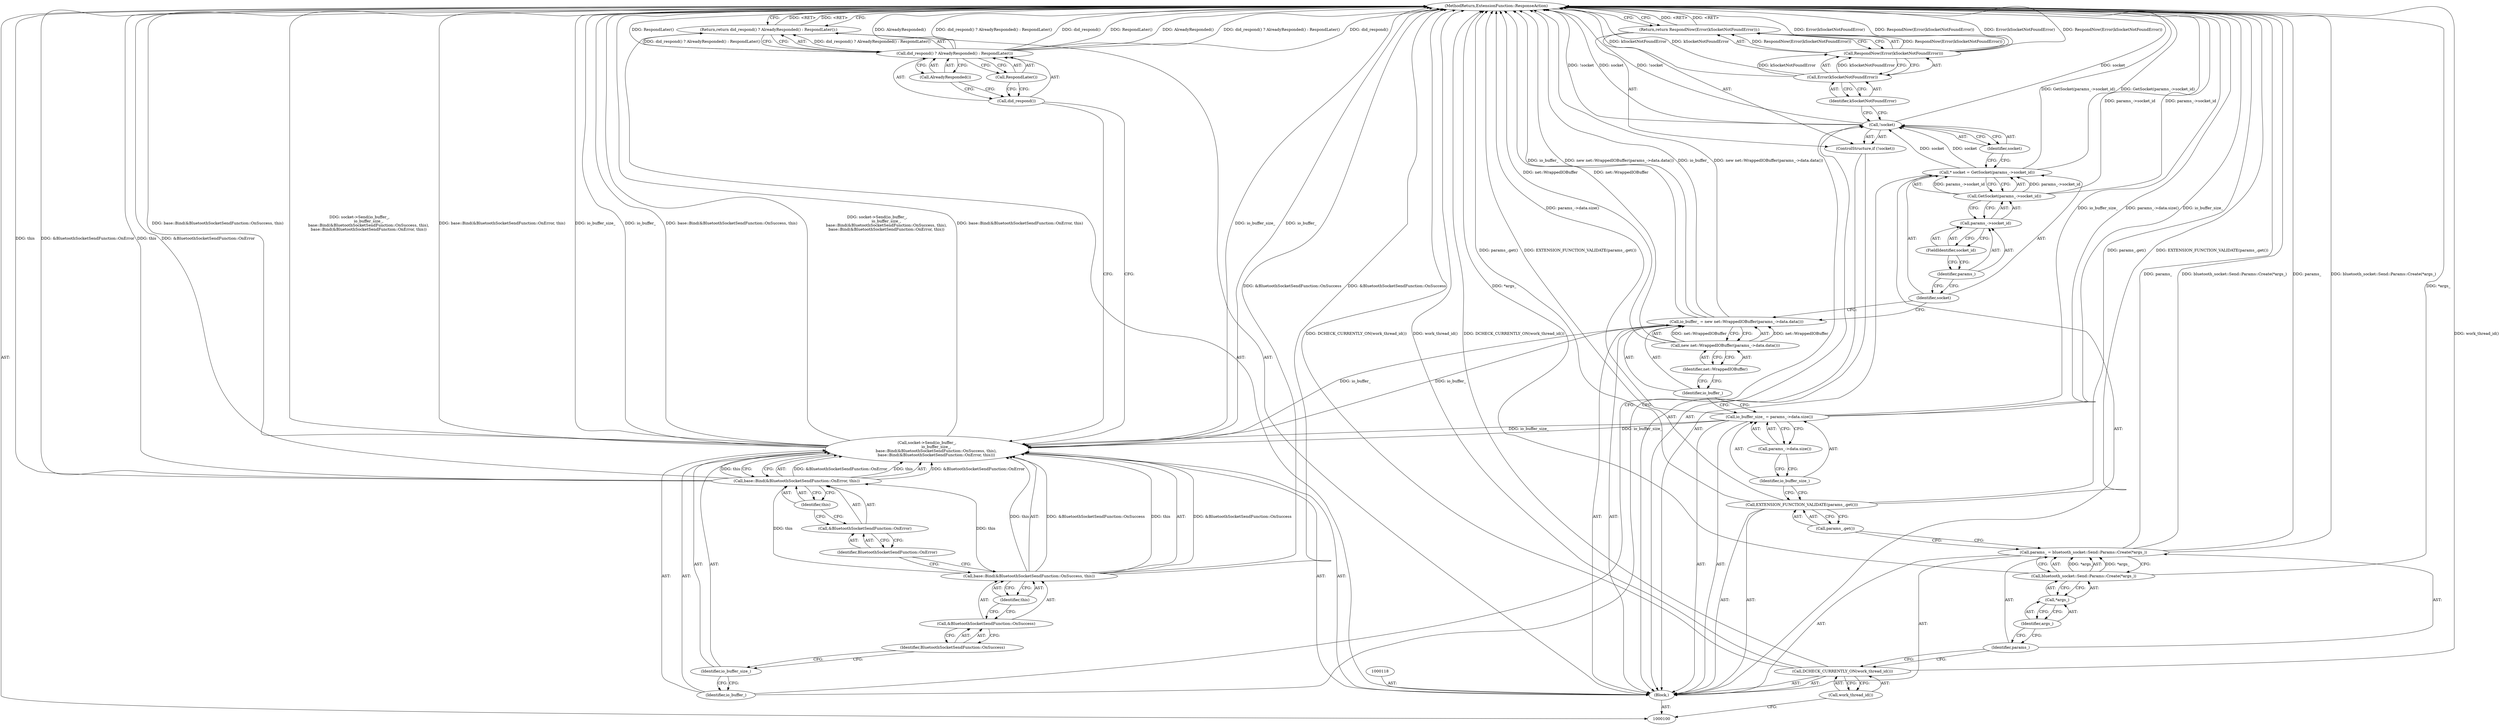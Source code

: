 digraph "0_Chrome_c5c6320f80159dc41dffc3cfbf0298925c7dcf1b" {
"1000148" [label="(MethodReturn,ExtensionFunction::ResponseAction)"];
"1000101" [label="(Block,)"];
"1000119" [label="(Call,* socket = GetSocket(params_->socket_id))"];
"1000120" [label="(Identifier,socket)"];
"1000121" [label="(Call,GetSocket(params_->socket_id))"];
"1000122" [label="(Call,params_->socket_id)"];
"1000123" [label="(Identifier,params_)"];
"1000124" [label="(FieldIdentifier,socket_id)"];
"1000125" [label="(ControlStructure,if (!socket))"];
"1000126" [label="(Call,!socket)"];
"1000127" [label="(Identifier,socket)"];
"1000129" [label="(Call,RespondNow(Error(kSocketNotFoundError)))"];
"1000130" [label="(Call,Error(kSocketNotFoundError))"];
"1000131" [label="(Identifier,kSocketNotFoundError)"];
"1000128" [label="(Return,return RespondNow(Error(kSocketNotFoundError));)"];
"1000133" [label="(Identifier,io_buffer_)"];
"1000132" [label="(Call,socket->Send(io_buffer_,\n               io_buffer_size_,\n               base::Bind(&BluetoothSocketSendFunction::OnSuccess, this),\n               base::Bind(&BluetoothSocketSendFunction::OnError, this)))"];
"1000134" [label="(Identifier,io_buffer_size_)"];
"1000135" [label="(Call,base::Bind(&BluetoothSocketSendFunction::OnSuccess, this))"];
"1000136" [label="(Call,&BluetoothSocketSendFunction::OnSuccess)"];
"1000137" [label="(Identifier,BluetoothSocketSendFunction::OnSuccess)"];
"1000138" [label="(Identifier,this)"];
"1000139" [label="(Call,base::Bind(&BluetoothSocketSendFunction::OnError, this))"];
"1000140" [label="(Call,&BluetoothSocketSendFunction::OnError)"];
"1000141" [label="(Identifier,BluetoothSocketSendFunction::OnError)"];
"1000142" [label="(Identifier,this)"];
"1000143" [label="(Return,return did_respond() ? AlreadyResponded() : RespondLater();)"];
"1000146" [label="(Call,AlreadyResponded())"];
"1000147" [label="(Call,RespondLater())"];
"1000144" [label="(Call,did_respond() ? AlreadyResponded() : RespondLater())"];
"1000145" [label="(Call,did_respond())"];
"1000103" [label="(Call,work_thread_id())"];
"1000102" [label="(Call,DCHECK_CURRENTLY_ON(work_thread_id()))"];
"1000106" [label="(Call,bluetooth_socket::Send::Params::Create(*args_))"];
"1000104" [label="(Call,params_ = bluetooth_socket::Send::Params::Create(*args_))"];
"1000105" [label="(Identifier,params_)"];
"1000107" [label="(Call,*args_)"];
"1000108" [label="(Identifier,args_)"];
"1000109" [label="(Call,EXTENSION_FUNCTION_VALIDATE(params_.get()))"];
"1000110" [label="(Call,params_.get())"];
"1000111" [label="(Call,io_buffer_size_ = params_->data.size())"];
"1000112" [label="(Identifier,io_buffer_size_)"];
"1000113" [label="(Call,params_->data.size())"];
"1000116" [label="(Call,new net::WrappedIOBuffer(params_->data.data()))"];
"1000117" [label="(Identifier,net::WrappedIOBuffer)"];
"1000114" [label="(Call,io_buffer_ = new net::WrappedIOBuffer(params_->data.data()))"];
"1000115" [label="(Identifier,io_buffer_)"];
"1000148" -> "1000100"  [label="AST: "];
"1000148" -> "1000128"  [label="CFG: "];
"1000148" -> "1000143"  [label="CFG: "];
"1000116" -> "1000148"  [label="DDG: net::WrappedIOBuffer"];
"1000139" -> "1000148"  [label="DDG: this"];
"1000139" -> "1000148"  [label="DDG: &BluetoothSocketSendFunction::OnError"];
"1000106" -> "1000148"  [label="DDG: *args_"];
"1000104" -> "1000148"  [label="DDG: params_"];
"1000104" -> "1000148"  [label="DDG: bluetooth_socket::Send::Params::Create(*args_)"];
"1000126" -> "1000148"  [label="DDG: socket"];
"1000126" -> "1000148"  [label="DDG: !socket"];
"1000144" -> "1000148"  [label="DDG: AlreadyResponded()"];
"1000144" -> "1000148"  [label="DDG: did_respond() ? AlreadyResponded() : RespondLater()"];
"1000144" -> "1000148"  [label="DDG: did_respond()"];
"1000144" -> "1000148"  [label="DDG: RespondLater()"];
"1000130" -> "1000148"  [label="DDG: kSocketNotFoundError"];
"1000129" -> "1000148"  [label="DDG: Error(kSocketNotFoundError)"];
"1000129" -> "1000148"  [label="DDG: RespondNow(Error(kSocketNotFoundError))"];
"1000132" -> "1000148"  [label="DDG: socket->Send(io_buffer_,\n               io_buffer_size_,\n               base::Bind(&BluetoothSocketSendFunction::OnSuccess, this),\n               base::Bind(&BluetoothSocketSendFunction::OnError, this))"];
"1000132" -> "1000148"  [label="DDG: base::Bind(&BluetoothSocketSendFunction::OnError, this)"];
"1000132" -> "1000148"  [label="DDG: io_buffer_size_"];
"1000132" -> "1000148"  [label="DDG: io_buffer_"];
"1000132" -> "1000148"  [label="DDG: base::Bind(&BluetoothSocketSendFunction::OnSuccess, this)"];
"1000102" -> "1000148"  [label="DDG: work_thread_id()"];
"1000102" -> "1000148"  [label="DDG: DCHECK_CURRENTLY_ON(work_thread_id())"];
"1000114" -> "1000148"  [label="DDG: io_buffer_"];
"1000114" -> "1000148"  [label="DDG: new net::WrappedIOBuffer(params_->data.data())"];
"1000119" -> "1000148"  [label="DDG: GetSocket(params_->socket_id)"];
"1000111" -> "1000148"  [label="DDG: io_buffer_size_"];
"1000111" -> "1000148"  [label="DDG: params_->data.size()"];
"1000109" -> "1000148"  [label="DDG: params_.get()"];
"1000109" -> "1000148"  [label="DDG: EXTENSION_FUNCTION_VALIDATE(params_.get())"];
"1000135" -> "1000148"  [label="DDG: &BluetoothSocketSendFunction::OnSuccess"];
"1000121" -> "1000148"  [label="DDG: params_->socket_id"];
"1000143" -> "1000148"  [label="DDG: <RET>"];
"1000128" -> "1000148"  [label="DDG: <RET>"];
"1000101" -> "1000100"  [label="AST: "];
"1000102" -> "1000101"  [label="AST: "];
"1000104" -> "1000101"  [label="AST: "];
"1000109" -> "1000101"  [label="AST: "];
"1000111" -> "1000101"  [label="AST: "];
"1000114" -> "1000101"  [label="AST: "];
"1000118" -> "1000101"  [label="AST: "];
"1000119" -> "1000101"  [label="AST: "];
"1000125" -> "1000101"  [label="AST: "];
"1000132" -> "1000101"  [label="AST: "];
"1000143" -> "1000101"  [label="AST: "];
"1000119" -> "1000101"  [label="AST: "];
"1000119" -> "1000121"  [label="CFG: "];
"1000120" -> "1000119"  [label="AST: "];
"1000121" -> "1000119"  [label="AST: "];
"1000127" -> "1000119"  [label="CFG: "];
"1000119" -> "1000148"  [label="DDG: GetSocket(params_->socket_id)"];
"1000121" -> "1000119"  [label="DDG: params_->socket_id"];
"1000119" -> "1000126"  [label="DDG: socket"];
"1000120" -> "1000119"  [label="AST: "];
"1000120" -> "1000114"  [label="CFG: "];
"1000123" -> "1000120"  [label="CFG: "];
"1000121" -> "1000119"  [label="AST: "];
"1000121" -> "1000122"  [label="CFG: "];
"1000122" -> "1000121"  [label="AST: "];
"1000119" -> "1000121"  [label="CFG: "];
"1000121" -> "1000148"  [label="DDG: params_->socket_id"];
"1000121" -> "1000119"  [label="DDG: params_->socket_id"];
"1000122" -> "1000121"  [label="AST: "];
"1000122" -> "1000124"  [label="CFG: "];
"1000123" -> "1000122"  [label="AST: "];
"1000124" -> "1000122"  [label="AST: "];
"1000121" -> "1000122"  [label="CFG: "];
"1000123" -> "1000122"  [label="AST: "];
"1000123" -> "1000120"  [label="CFG: "];
"1000124" -> "1000123"  [label="CFG: "];
"1000124" -> "1000122"  [label="AST: "];
"1000124" -> "1000123"  [label="CFG: "];
"1000122" -> "1000124"  [label="CFG: "];
"1000125" -> "1000101"  [label="AST: "];
"1000126" -> "1000125"  [label="AST: "];
"1000128" -> "1000125"  [label="AST: "];
"1000126" -> "1000125"  [label="AST: "];
"1000126" -> "1000127"  [label="CFG: "];
"1000127" -> "1000126"  [label="AST: "];
"1000131" -> "1000126"  [label="CFG: "];
"1000133" -> "1000126"  [label="CFG: "];
"1000126" -> "1000148"  [label="DDG: socket"];
"1000126" -> "1000148"  [label="DDG: !socket"];
"1000119" -> "1000126"  [label="DDG: socket"];
"1000127" -> "1000126"  [label="AST: "];
"1000127" -> "1000119"  [label="CFG: "];
"1000126" -> "1000127"  [label="CFG: "];
"1000129" -> "1000128"  [label="AST: "];
"1000129" -> "1000130"  [label="CFG: "];
"1000130" -> "1000129"  [label="AST: "];
"1000128" -> "1000129"  [label="CFG: "];
"1000129" -> "1000148"  [label="DDG: Error(kSocketNotFoundError)"];
"1000129" -> "1000148"  [label="DDG: RespondNow(Error(kSocketNotFoundError))"];
"1000129" -> "1000128"  [label="DDG: RespondNow(Error(kSocketNotFoundError))"];
"1000130" -> "1000129"  [label="DDG: kSocketNotFoundError"];
"1000130" -> "1000129"  [label="AST: "];
"1000130" -> "1000131"  [label="CFG: "];
"1000131" -> "1000130"  [label="AST: "];
"1000129" -> "1000130"  [label="CFG: "];
"1000130" -> "1000148"  [label="DDG: kSocketNotFoundError"];
"1000130" -> "1000129"  [label="DDG: kSocketNotFoundError"];
"1000131" -> "1000130"  [label="AST: "];
"1000131" -> "1000126"  [label="CFG: "];
"1000130" -> "1000131"  [label="CFG: "];
"1000128" -> "1000125"  [label="AST: "];
"1000128" -> "1000129"  [label="CFG: "];
"1000129" -> "1000128"  [label="AST: "];
"1000148" -> "1000128"  [label="CFG: "];
"1000128" -> "1000148"  [label="DDG: <RET>"];
"1000129" -> "1000128"  [label="DDG: RespondNow(Error(kSocketNotFoundError))"];
"1000133" -> "1000132"  [label="AST: "];
"1000133" -> "1000126"  [label="CFG: "];
"1000134" -> "1000133"  [label="CFG: "];
"1000132" -> "1000101"  [label="AST: "];
"1000132" -> "1000139"  [label="CFG: "];
"1000133" -> "1000132"  [label="AST: "];
"1000134" -> "1000132"  [label="AST: "];
"1000135" -> "1000132"  [label="AST: "];
"1000139" -> "1000132"  [label="AST: "];
"1000145" -> "1000132"  [label="CFG: "];
"1000132" -> "1000148"  [label="DDG: socket->Send(io_buffer_,\n               io_buffer_size_,\n               base::Bind(&BluetoothSocketSendFunction::OnSuccess, this),\n               base::Bind(&BluetoothSocketSendFunction::OnError, this))"];
"1000132" -> "1000148"  [label="DDG: base::Bind(&BluetoothSocketSendFunction::OnError, this)"];
"1000132" -> "1000148"  [label="DDG: io_buffer_size_"];
"1000132" -> "1000148"  [label="DDG: io_buffer_"];
"1000132" -> "1000148"  [label="DDG: base::Bind(&BluetoothSocketSendFunction::OnSuccess, this)"];
"1000114" -> "1000132"  [label="DDG: io_buffer_"];
"1000111" -> "1000132"  [label="DDG: io_buffer_size_"];
"1000135" -> "1000132"  [label="DDG: &BluetoothSocketSendFunction::OnSuccess"];
"1000135" -> "1000132"  [label="DDG: this"];
"1000139" -> "1000132"  [label="DDG: &BluetoothSocketSendFunction::OnError"];
"1000139" -> "1000132"  [label="DDG: this"];
"1000134" -> "1000132"  [label="AST: "];
"1000134" -> "1000133"  [label="CFG: "];
"1000137" -> "1000134"  [label="CFG: "];
"1000135" -> "1000132"  [label="AST: "];
"1000135" -> "1000138"  [label="CFG: "];
"1000136" -> "1000135"  [label="AST: "];
"1000138" -> "1000135"  [label="AST: "];
"1000141" -> "1000135"  [label="CFG: "];
"1000135" -> "1000148"  [label="DDG: &BluetoothSocketSendFunction::OnSuccess"];
"1000135" -> "1000132"  [label="DDG: &BluetoothSocketSendFunction::OnSuccess"];
"1000135" -> "1000132"  [label="DDG: this"];
"1000135" -> "1000139"  [label="DDG: this"];
"1000136" -> "1000135"  [label="AST: "];
"1000136" -> "1000137"  [label="CFG: "];
"1000137" -> "1000136"  [label="AST: "];
"1000138" -> "1000136"  [label="CFG: "];
"1000137" -> "1000136"  [label="AST: "];
"1000137" -> "1000134"  [label="CFG: "];
"1000136" -> "1000137"  [label="CFG: "];
"1000138" -> "1000135"  [label="AST: "];
"1000138" -> "1000136"  [label="CFG: "];
"1000135" -> "1000138"  [label="CFG: "];
"1000139" -> "1000132"  [label="AST: "];
"1000139" -> "1000142"  [label="CFG: "];
"1000140" -> "1000139"  [label="AST: "];
"1000142" -> "1000139"  [label="AST: "];
"1000132" -> "1000139"  [label="CFG: "];
"1000139" -> "1000148"  [label="DDG: this"];
"1000139" -> "1000148"  [label="DDG: &BluetoothSocketSendFunction::OnError"];
"1000139" -> "1000132"  [label="DDG: &BluetoothSocketSendFunction::OnError"];
"1000139" -> "1000132"  [label="DDG: this"];
"1000135" -> "1000139"  [label="DDG: this"];
"1000140" -> "1000139"  [label="AST: "];
"1000140" -> "1000141"  [label="CFG: "];
"1000141" -> "1000140"  [label="AST: "];
"1000142" -> "1000140"  [label="CFG: "];
"1000141" -> "1000140"  [label="AST: "];
"1000141" -> "1000135"  [label="CFG: "];
"1000140" -> "1000141"  [label="CFG: "];
"1000142" -> "1000139"  [label="AST: "];
"1000142" -> "1000140"  [label="CFG: "];
"1000139" -> "1000142"  [label="CFG: "];
"1000143" -> "1000101"  [label="AST: "];
"1000143" -> "1000144"  [label="CFG: "];
"1000144" -> "1000143"  [label="AST: "];
"1000148" -> "1000143"  [label="CFG: "];
"1000143" -> "1000148"  [label="DDG: <RET>"];
"1000144" -> "1000143"  [label="DDG: did_respond() ? AlreadyResponded() : RespondLater()"];
"1000146" -> "1000144"  [label="AST: "];
"1000146" -> "1000145"  [label="CFG: "];
"1000144" -> "1000146"  [label="CFG: "];
"1000147" -> "1000144"  [label="AST: "];
"1000147" -> "1000145"  [label="CFG: "];
"1000144" -> "1000147"  [label="CFG: "];
"1000144" -> "1000143"  [label="AST: "];
"1000144" -> "1000146"  [label="CFG: "];
"1000144" -> "1000147"  [label="CFG: "];
"1000145" -> "1000144"  [label="AST: "];
"1000146" -> "1000144"  [label="AST: "];
"1000147" -> "1000144"  [label="AST: "];
"1000143" -> "1000144"  [label="CFG: "];
"1000144" -> "1000148"  [label="DDG: AlreadyResponded()"];
"1000144" -> "1000148"  [label="DDG: did_respond() ? AlreadyResponded() : RespondLater()"];
"1000144" -> "1000148"  [label="DDG: did_respond()"];
"1000144" -> "1000148"  [label="DDG: RespondLater()"];
"1000144" -> "1000143"  [label="DDG: did_respond() ? AlreadyResponded() : RespondLater()"];
"1000145" -> "1000144"  [label="AST: "];
"1000145" -> "1000132"  [label="CFG: "];
"1000146" -> "1000145"  [label="CFG: "];
"1000147" -> "1000145"  [label="CFG: "];
"1000103" -> "1000102"  [label="AST: "];
"1000103" -> "1000100"  [label="CFG: "];
"1000102" -> "1000103"  [label="CFG: "];
"1000102" -> "1000101"  [label="AST: "];
"1000102" -> "1000103"  [label="CFG: "];
"1000103" -> "1000102"  [label="AST: "];
"1000105" -> "1000102"  [label="CFG: "];
"1000102" -> "1000148"  [label="DDG: work_thread_id()"];
"1000102" -> "1000148"  [label="DDG: DCHECK_CURRENTLY_ON(work_thread_id())"];
"1000106" -> "1000104"  [label="AST: "];
"1000106" -> "1000107"  [label="CFG: "];
"1000107" -> "1000106"  [label="AST: "];
"1000104" -> "1000106"  [label="CFG: "];
"1000106" -> "1000148"  [label="DDG: *args_"];
"1000106" -> "1000104"  [label="DDG: *args_"];
"1000104" -> "1000101"  [label="AST: "];
"1000104" -> "1000106"  [label="CFG: "];
"1000105" -> "1000104"  [label="AST: "];
"1000106" -> "1000104"  [label="AST: "];
"1000110" -> "1000104"  [label="CFG: "];
"1000104" -> "1000148"  [label="DDG: params_"];
"1000104" -> "1000148"  [label="DDG: bluetooth_socket::Send::Params::Create(*args_)"];
"1000106" -> "1000104"  [label="DDG: *args_"];
"1000105" -> "1000104"  [label="AST: "];
"1000105" -> "1000102"  [label="CFG: "];
"1000108" -> "1000105"  [label="CFG: "];
"1000107" -> "1000106"  [label="AST: "];
"1000107" -> "1000108"  [label="CFG: "];
"1000108" -> "1000107"  [label="AST: "];
"1000106" -> "1000107"  [label="CFG: "];
"1000108" -> "1000107"  [label="AST: "];
"1000108" -> "1000105"  [label="CFG: "];
"1000107" -> "1000108"  [label="CFG: "];
"1000109" -> "1000101"  [label="AST: "];
"1000109" -> "1000110"  [label="CFG: "];
"1000110" -> "1000109"  [label="AST: "];
"1000112" -> "1000109"  [label="CFG: "];
"1000109" -> "1000148"  [label="DDG: params_.get()"];
"1000109" -> "1000148"  [label="DDG: EXTENSION_FUNCTION_VALIDATE(params_.get())"];
"1000110" -> "1000109"  [label="AST: "];
"1000110" -> "1000104"  [label="CFG: "];
"1000109" -> "1000110"  [label="CFG: "];
"1000111" -> "1000101"  [label="AST: "];
"1000111" -> "1000113"  [label="CFG: "];
"1000112" -> "1000111"  [label="AST: "];
"1000113" -> "1000111"  [label="AST: "];
"1000115" -> "1000111"  [label="CFG: "];
"1000111" -> "1000148"  [label="DDG: io_buffer_size_"];
"1000111" -> "1000148"  [label="DDG: params_->data.size()"];
"1000111" -> "1000132"  [label="DDG: io_buffer_size_"];
"1000112" -> "1000111"  [label="AST: "];
"1000112" -> "1000109"  [label="CFG: "];
"1000113" -> "1000112"  [label="CFG: "];
"1000113" -> "1000111"  [label="AST: "];
"1000113" -> "1000112"  [label="CFG: "];
"1000111" -> "1000113"  [label="CFG: "];
"1000116" -> "1000114"  [label="AST: "];
"1000116" -> "1000117"  [label="CFG: "];
"1000117" -> "1000116"  [label="AST: "];
"1000114" -> "1000116"  [label="CFG: "];
"1000116" -> "1000148"  [label="DDG: net::WrappedIOBuffer"];
"1000116" -> "1000114"  [label="DDG: net::WrappedIOBuffer"];
"1000117" -> "1000116"  [label="AST: "];
"1000117" -> "1000115"  [label="CFG: "];
"1000116" -> "1000117"  [label="CFG: "];
"1000114" -> "1000101"  [label="AST: "];
"1000114" -> "1000116"  [label="CFG: "];
"1000115" -> "1000114"  [label="AST: "];
"1000116" -> "1000114"  [label="AST: "];
"1000120" -> "1000114"  [label="CFG: "];
"1000114" -> "1000148"  [label="DDG: io_buffer_"];
"1000114" -> "1000148"  [label="DDG: new net::WrappedIOBuffer(params_->data.data())"];
"1000116" -> "1000114"  [label="DDG: net::WrappedIOBuffer"];
"1000114" -> "1000132"  [label="DDG: io_buffer_"];
"1000115" -> "1000114"  [label="AST: "];
"1000115" -> "1000111"  [label="CFG: "];
"1000117" -> "1000115"  [label="CFG: "];
}
